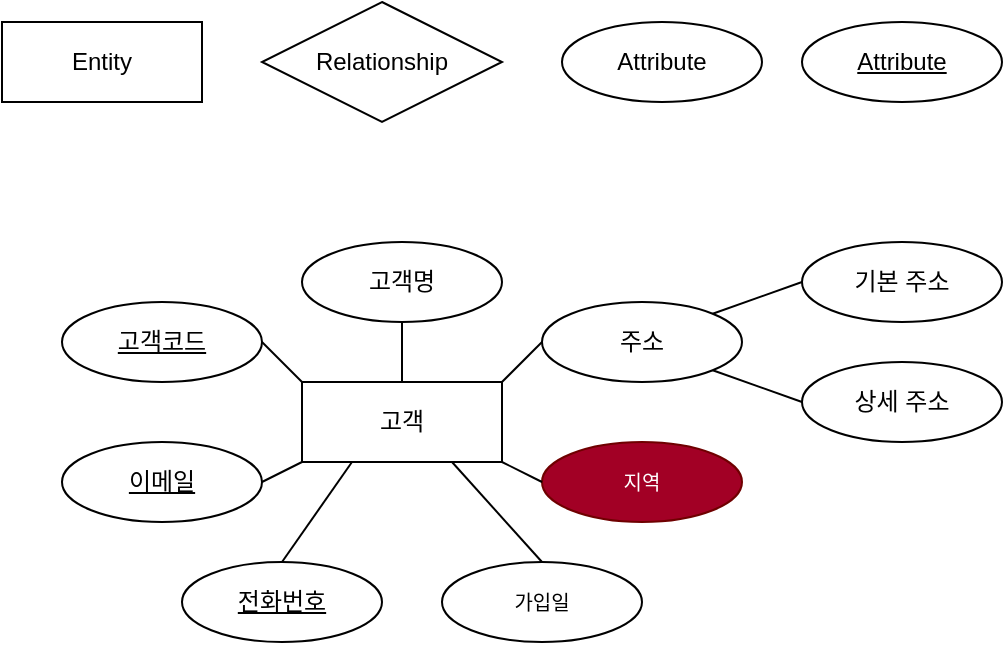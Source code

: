 <mxfile version="26.0.6">
  <diagram name="페이지-1" id="R8G9B2cIMYvvTvZxN3mo">
    <mxGraphModel dx="989" dy="510" grid="1" gridSize="10" guides="1" tooltips="1" connect="1" arrows="1" fold="1" page="1" pageScale="1" pageWidth="827" pageHeight="1169" math="0" shadow="0">
      <root>
        <mxCell id="0" />
        <mxCell id="1" parent="0" />
        <mxCell id="TrAnqNrN5l-_f1r5SxyC-1" value="Entity" style="whiteSpace=wrap;html=1;align=center;" vertex="1" parent="1">
          <mxGeometry x="120" y="40" width="100" height="40" as="geometry" />
        </mxCell>
        <mxCell id="TrAnqNrN5l-_f1r5SxyC-2" value="Relationship" style="shape=rhombus;perimeter=rhombusPerimeter;whiteSpace=wrap;html=1;align=center;" vertex="1" parent="1">
          <mxGeometry x="250" y="30" width="120" height="60" as="geometry" />
        </mxCell>
        <mxCell id="TrAnqNrN5l-_f1r5SxyC-3" value="Attribute" style="ellipse;whiteSpace=wrap;html=1;align=center;" vertex="1" parent="1">
          <mxGeometry x="400" y="40" width="100" height="40" as="geometry" />
        </mxCell>
        <mxCell id="TrAnqNrN5l-_f1r5SxyC-4" value="Attribute" style="ellipse;whiteSpace=wrap;html=1;align=center;fontStyle=4;" vertex="1" parent="1">
          <mxGeometry x="520" y="40" width="100" height="40" as="geometry" />
        </mxCell>
        <mxCell id="TrAnqNrN5l-_f1r5SxyC-46" value="&lt;font style=&quot;color: light-dark(rgb(0, 0, 0), rgb(255, 102, 102));&quot;&gt;&lt;u&gt;고객코드&lt;/u&gt;&lt;/font&gt;" style="ellipse;whiteSpace=wrap;html=1;align=center;fontStyle=0;fontColor=light-dark(#000000,#FF3333);spacing=2;" vertex="1" parent="1">
          <mxGeometry x="150" y="180" width="100" height="40" as="geometry" />
        </mxCell>
        <mxCell id="TrAnqNrN5l-_f1r5SxyC-47" value="고객명" style="ellipse;whiteSpace=wrap;html=1;align=center;" vertex="1" parent="1">
          <mxGeometry x="270" y="150" width="100" height="40" as="geometry" />
        </mxCell>
        <mxCell id="TrAnqNrN5l-_f1r5SxyC-48" value="주소" style="ellipse;whiteSpace=wrap;html=1;align=center;" vertex="1" parent="1">
          <mxGeometry x="390" y="180" width="100" height="40" as="geometry" />
        </mxCell>
        <mxCell id="TrAnqNrN5l-_f1r5SxyC-49" value="&lt;font style=&quot;color: light-dark(rgb(0, 0, 0), rgb(255, 102, 102));&quot;&gt;&lt;u&gt;이메일&lt;/u&gt;&lt;/font&gt;" style="ellipse;whiteSpace=wrap;html=1;align=center;" vertex="1" parent="1">
          <mxGeometry x="150" y="250" width="100" height="40" as="geometry" />
        </mxCell>
        <mxCell id="TrAnqNrN5l-_f1r5SxyC-50" value="&lt;font style=&quot;font-size: 10px; color: light-dark(rgb(0, 0, 0), rgb(255, 102, 102));&quot;&gt;&lt;span style=&quot;font-size: 12px;&quot;&gt;&lt;u&gt;전화번호&lt;/u&gt;&lt;/span&gt;&lt;/font&gt;" style="ellipse;whiteSpace=wrap;html=1;align=center;" vertex="1" parent="1">
          <mxGeometry x="210" y="310" width="100" height="40" as="geometry" />
        </mxCell>
        <mxCell id="TrAnqNrN5l-_f1r5SxyC-51" value="고객" style="whiteSpace=wrap;html=1;align=center;" vertex="1" parent="1">
          <mxGeometry x="270" y="220" width="100" height="40" as="geometry" />
        </mxCell>
        <mxCell id="TrAnqNrN5l-_f1r5SxyC-52" value="&lt;span style=&quot;font-size: 10px;&quot;&gt;지역&lt;/span&gt;" style="ellipse;whiteSpace=wrap;html=1;align=center;fillColor=#a20025;fontColor=#ffffff;strokeColor=#6F0000;" vertex="1" parent="1">
          <mxGeometry x="390" y="250" width="100" height="40" as="geometry" />
        </mxCell>
        <mxCell id="TrAnqNrN5l-_f1r5SxyC-53" value="" style="endArrow=none;html=1;rounded=0;exitX=0.5;exitY=1;exitDx=0;exitDy=0;entryX=0.5;entryY=0;entryDx=0;entryDy=0;" edge="1" parent="1" source="TrAnqNrN5l-_f1r5SxyC-47" target="TrAnqNrN5l-_f1r5SxyC-51">
          <mxGeometry relative="1" as="geometry">
            <mxPoint x="380" y="310" as="sourcePoint" />
            <mxPoint x="540" y="310" as="targetPoint" />
          </mxGeometry>
        </mxCell>
        <mxCell id="TrAnqNrN5l-_f1r5SxyC-54" value="" style="endArrow=none;html=1;rounded=0;exitX=0;exitY=0.5;exitDx=0;exitDy=0;entryX=1;entryY=0;entryDx=0;entryDy=0;" edge="1" parent="1" source="TrAnqNrN5l-_f1r5SxyC-48" target="TrAnqNrN5l-_f1r5SxyC-51">
          <mxGeometry relative="1" as="geometry">
            <mxPoint x="330" y="200" as="sourcePoint" />
            <mxPoint x="330" y="230" as="targetPoint" />
          </mxGeometry>
        </mxCell>
        <mxCell id="TrAnqNrN5l-_f1r5SxyC-55" value="" style="endArrow=none;html=1;rounded=0;exitX=0;exitY=0.5;exitDx=0;exitDy=0;entryX=1;entryY=1;entryDx=0;entryDy=0;" edge="1" parent="1" source="TrAnqNrN5l-_f1r5SxyC-52" target="TrAnqNrN5l-_f1r5SxyC-51">
          <mxGeometry relative="1" as="geometry">
            <mxPoint x="405" y="224" as="sourcePoint" />
            <mxPoint x="380" y="230" as="targetPoint" />
          </mxGeometry>
        </mxCell>
        <mxCell id="TrAnqNrN5l-_f1r5SxyC-56" value="" style="endArrow=none;html=1;rounded=0;exitX=0.5;exitY=0;exitDx=0;exitDy=0;entryX=0.25;entryY=1;entryDx=0;entryDy=0;" edge="1" parent="1" source="TrAnqNrN5l-_f1r5SxyC-50" target="TrAnqNrN5l-_f1r5SxyC-51">
          <mxGeometry relative="1" as="geometry">
            <mxPoint x="405" y="286" as="sourcePoint" />
            <mxPoint x="380" y="270" as="targetPoint" />
          </mxGeometry>
        </mxCell>
        <mxCell id="TrAnqNrN5l-_f1r5SxyC-57" value="" style="endArrow=none;html=1;rounded=0;exitX=1;exitY=0.5;exitDx=0;exitDy=0;entryX=0;entryY=1;entryDx=0;entryDy=0;" edge="1" parent="1" source="TrAnqNrN5l-_f1r5SxyC-49" target="TrAnqNrN5l-_f1r5SxyC-51">
          <mxGeometry relative="1" as="geometry">
            <mxPoint x="330" y="310" as="sourcePoint" />
            <mxPoint x="330" y="270" as="targetPoint" />
          </mxGeometry>
        </mxCell>
        <mxCell id="TrAnqNrN5l-_f1r5SxyC-58" value="" style="endArrow=none;html=1;rounded=0;exitX=1;exitY=0.5;exitDx=0;exitDy=0;entryX=0;entryY=0;entryDx=0;entryDy=0;" edge="1" parent="1" source="TrAnqNrN5l-_f1r5SxyC-46" target="TrAnqNrN5l-_f1r5SxyC-51">
          <mxGeometry relative="1" as="geometry">
            <mxPoint x="255" y="286" as="sourcePoint" />
            <mxPoint x="280" y="270" as="targetPoint" />
          </mxGeometry>
        </mxCell>
        <mxCell id="TrAnqNrN5l-_f1r5SxyC-59" value="&lt;span style=&quot;font-size: 10px;&quot;&gt;가입일&lt;/span&gt;" style="ellipse;whiteSpace=wrap;html=1;align=center;" vertex="1" parent="1">
          <mxGeometry x="340" y="310" width="100" height="40" as="geometry" />
        </mxCell>
        <mxCell id="TrAnqNrN5l-_f1r5SxyC-61" value="" style="endArrow=none;html=1;rounded=0;exitX=0.5;exitY=0;exitDx=0;exitDy=0;entryX=0.75;entryY=1;entryDx=0;entryDy=0;" edge="1" parent="1" source="TrAnqNrN5l-_f1r5SxyC-59" target="TrAnqNrN5l-_f1r5SxyC-51">
          <mxGeometry relative="1" as="geometry">
            <mxPoint x="270" y="320" as="sourcePoint" />
            <mxPoint x="330" y="270" as="targetPoint" />
          </mxGeometry>
        </mxCell>
        <mxCell id="TrAnqNrN5l-_f1r5SxyC-63" value="기본 주소" style="ellipse;whiteSpace=wrap;html=1;align=center;" vertex="1" parent="1">
          <mxGeometry x="520" y="150" width="100" height="40" as="geometry" />
        </mxCell>
        <mxCell id="TrAnqNrN5l-_f1r5SxyC-64" value="상세 주소" style="ellipse;whiteSpace=wrap;html=1;align=center;" vertex="1" parent="1">
          <mxGeometry x="520" y="210" width="100" height="40" as="geometry" />
        </mxCell>
        <mxCell id="TrAnqNrN5l-_f1r5SxyC-65" value="" style="endArrow=none;html=1;rounded=0;exitX=0;exitY=0.5;exitDx=0;exitDy=0;entryX=1;entryY=0;entryDx=0;entryDy=0;" edge="1" parent="1" source="TrAnqNrN5l-_f1r5SxyC-63" target="TrAnqNrN5l-_f1r5SxyC-48">
          <mxGeometry relative="1" as="geometry">
            <mxPoint x="460" y="150" as="sourcePoint" />
            <mxPoint x="440" y="170" as="targetPoint" />
          </mxGeometry>
        </mxCell>
        <mxCell id="TrAnqNrN5l-_f1r5SxyC-66" value="" style="endArrow=none;html=1;rounded=0;exitX=0;exitY=0.5;exitDx=0;exitDy=0;entryX=1;entryY=1;entryDx=0;entryDy=0;" edge="1" parent="1" source="TrAnqNrN5l-_f1r5SxyC-64" target="TrAnqNrN5l-_f1r5SxyC-48">
          <mxGeometry relative="1" as="geometry">
            <mxPoint x="500" y="160" as="sourcePoint" />
            <mxPoint x="450" y="190" as="targetPoint" />
          </mxGeometry>
        </mxCell>
      </root>
    </mxGraphModel>
  </diagram>
</mxfile>
